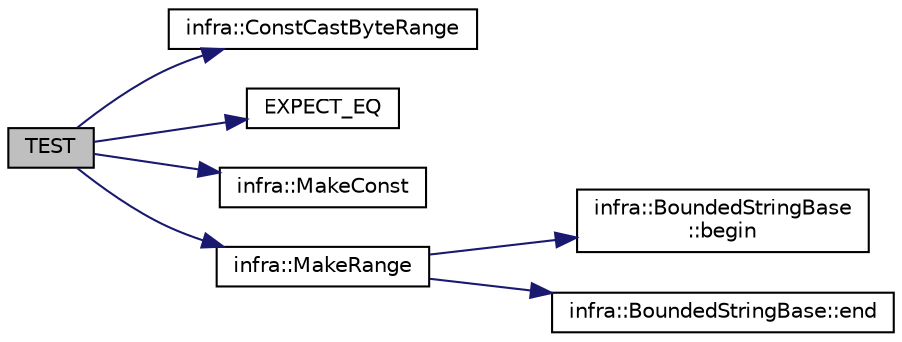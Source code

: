 digraph "TEST"
{
 // INTERACTIVE_SVG=YES
  edge [fontname="Helvetica",fontsize="10",labelfontname="Helvetica",labelfontsize="10"];
  node [fontname="Helvetica",fontsize="10",shape=record];
  rankdir="LR";
  Node171 [label="TEST",height=0.2,width=0.4,color="black", fillcolor="grey75", style="filled", fontcolor="black"];
  Node171 -> Node172 [color="midnightblue",fontsize="10",style="solid",fontname="Helvetica"];
  Node172 [label="infra::ConstCastByteRange",height=0.2,width=0.4,color="black", fillcolor="white", style="filled",URL="$d0/de3/namespaceinfra.html#ae18ff1c58a4f150dbf963c74ca2d0ac4"];
  Node171 -> Node173 [color="midnightblue",fontsize="10",style="solid",fontname="Helvetica"];
  Node173 [label="EXPECT_EQ",height=0.2,width=0.4,color="black", fillcolor="white", style="filled",URL="$d6/def/_test_json_8cpp.html#a82745227e2f0a8edbb4ae630d88a8e86"];
  Node171 -> Node174 [color="midnightblue",fontsize="10",style="solid",fontname="Helvetica"];
  Node174 [label="infra::MakeConst",height=0.2,width=0.4,color="black", fillcolor="white", style="filled",URL="$d0/de3/namespaceinfra.html#aa81baeec417bd37d1bd2c991af420bca"];
  Node171 -> Node175 [color="midnightblue",fontsize="10",style="solid",fontname="Helvetica"];
  Node175 [label="infra::MakeRange",height=0.2,width=0.4,color="black", fillcolor="white", style="filled",URL="$d0/de3/namespaceinfra.html#afe38b7d4318537de2f28b244211c4275"];
  Node175 -> Node176 [color="midnightblue",fontsize="10",style="solid",fontname="Helvetica"];
  Node176 [label="infra::BoundedStringBase\l::begin",height=0.2,width=0.4,color="black", fillcolor="white", style="filled",URL="$d1/d2a/classinfra_1_1_bounded_string_base.html#aef23e4250cad2fdc69ccc39f68734233"];
  Node175 -> Node177 [color="midnightblue",fontsize="10",style="solid",fontname="Helvetica"];
  Node177 [label="infra::BoundedStringBase::end",height=0.2,width=0.4,color="black", fillcolor="white", style="filled",URL="$d1/d2a/classinfra_1_1_bounded_string_base.html#af5021f1ea3898146d0a55c2895f07dbf"];
}
